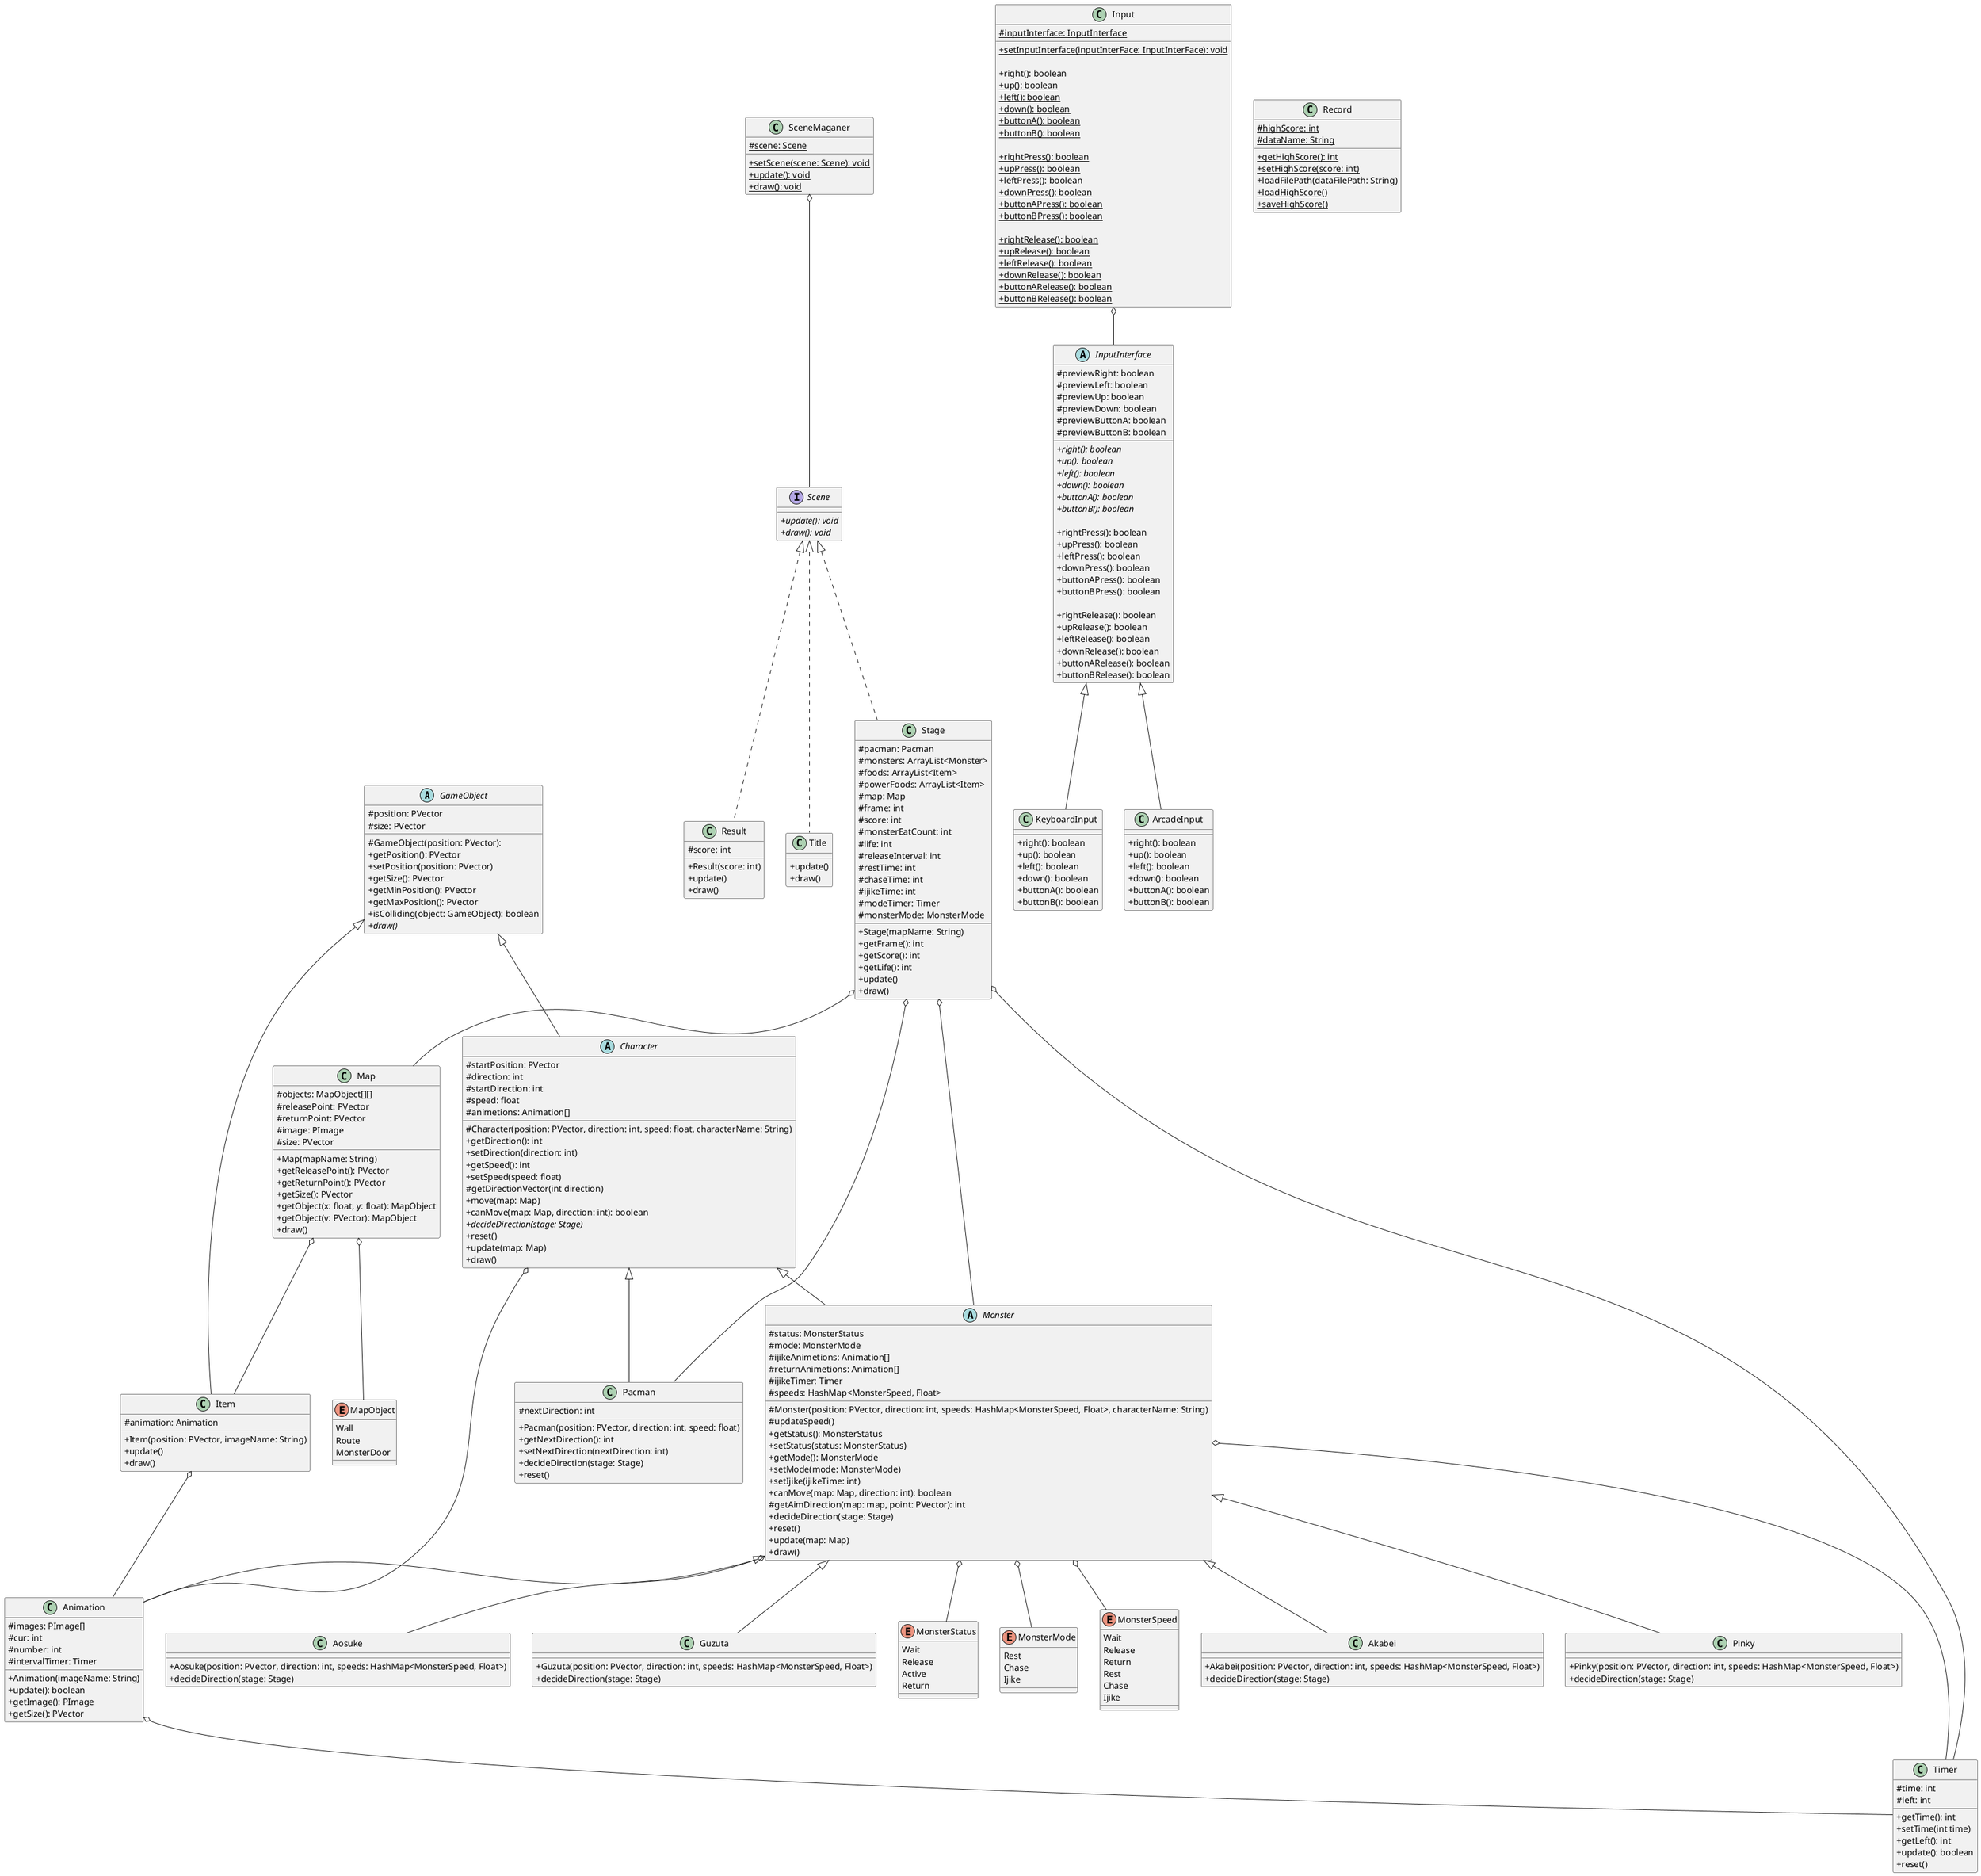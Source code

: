@startuml pacman

skinparam Shadowing false
skinparam classAttributeIconSize 0

GameObject <|-- Character
GameObject <|-- Item

Character <|-- Pacman
Character <|-- Monster
Character o-- Animation

Monster <|-- Akabei
Monster <|-- Pinky
Monster <|-- Aosuke
Monster <|-- Guzuta
Monster o-- MonsterStatus
Monster o-- MonsterMode
Monster o-- MonsterSpeed
Monster o-- Animation
Monster o-- Timer

Map o-- Item
Map o-- MapObject

Item o-- Animation

Animation o-- Timer

SceneMaganer o-- Scene
Scene <|.. Title
Scene <|.. Stage
Scene <|.. Result

Stage o-- Pacman
Stage o-- Monster
Stage o-- Map
Stage o-- Timer

Input o-- InputInterface
InputInterface <|-- KeyboardInput
InputInterface <|-- ArcadeInput

abstract class GameObject {
    # position: PVector
    # size: PVector

    # GameObject(position: PVector):
    + getPosition(): PVector
    + setPosition(position: PVector)
    + getSize(): PVector
    + getMinPosition(): PVector
    + getMaxPosition(): PVector
    + isColliding(object: GameObject): boolean
    + {abstract} draw()
}

abstract class Character {
    # startPosition: PVector
    # direction: int
    # startDirection: int
    # speed: float
    # animetions: Animation[]

    # Character(position: PVector, direction: int, speed: float, characterName: String)
    + getDirection(): int
    + setDirection(direction: int)
    + getSpeed(): int
    + setSpeed(speed: float)
    # getDirectionVector(int direction)
    + move(map: Map)
    + canMove(map: Map, direction: int): boolean
    + {abstract} decideDirection(stage: Stage)
    + reset()
    + update(map: Map)
    + draw()
}

class Pacman {
    # nextDirection: int

    + Pacman(position: PVector, direction: int, speed: float)
    + getNextDirection(): int
    + setNextDirection(nextDirection: int)
    + decideDirection(stage: Stage)
    + reset()
}

abstract class Monster {
    # status: MonsterStatus
    # mode: MonsterMode
    # ijikeAnimetions: Animation[]
    # returnAnimetions: Animation[]
    # ijikeTimer: Timer
    # speeds: HashMap<MonsterSpeed, Float>

    # Monster(position: PVector, direction: int, speeds: HashMap<MonsterSpeed, Float>, characterName: String)
    # updateSpeed()
    + getStatus(): MonsterStatus
    + setStatus(status: MonsterStatus)
    + getMode(): MonsterMode
    + setMode(mode: MonsterMode)
    + setIjike(ijikeTime: int)
    + canMove(map: Map, direction: int): boolean
    # getAimDirection(map: map, point: PVector): int
    + decideDirection(stage: Stage)
    + reset()
    + update(map: Map)
    + draw()
}

enum MonsterStatus {
    Wait
    Release
    Active
    Return
}

enum MonsterMode {
    Rest
    Chase
    Ijike
}

enum MonsterSpeed {
    Wait
    Release
    Return
    Rest
    Chase
    Ijike
}

class Akabei {
    + Akabei(position: PVector, direction: int, speeds: HashMap<MonsterSpeed, Float>)
    + decideDirection(stage: Stage)
}

class Pinky {
    + Pinky(position: PVector, direction: int, speeds: HashMap<MonsterSpeed, Float>)
    + decideDirection(stage: Stage)
}

class Aosuke {
    + Aosuke(position: PVector, direction: int, speeds: HashMap<MonsterSpeed, Float>)
    + decideDirection(stage: Stage)
}

class Guzuta {
    + Guzuta(position: PVector, direction: int, speeds: HashMap<MonsterSpeed, Float>)
    + decideDirection(stage: Stage)
}

class Map {
    # objects: MapObject[][]
    # releasePoint: PVector
    # returnPoint: PVector
    # image: PImage
    # size: PVector

    + Map(mapName: String)
    + getReleasePoint(): PVector
    + getReturnPoint(): PVector
    + getSize(): PVector
    + getObject(x: float, y: float): MapObject
    + getObject(v: PVector): MapObject
    + draw()
}

enum MapObject {
    Wall
    Route
    MonsterDoor
}

class Item {
    # animation: Animation

    + Item(position: PVector, imageName: String)
    + update()
    + draw()
}

class Animation {
    # images: PImage[]
    # cur: int
    # number: int
    # intervalTimer: Timer

    + Animation(imageName: String)
    + update(): boolean
    + getImage(): PImage
    + getSize(): PVector
}

class Timer {
    # time: int
    # left: int

    + getTime(): int
    + setTime(int time)
    + getLeft(): int
    + update(): boolean
    + reset()
}

interface Scene {
    + {abstract} update(): void
    + {abstract} draw(): void
}

class SceneMaganer {
    # {static} scene: Scene

    + {static} setScene(scene: Scene): void
    + {static} update(): void
    + {static} draw(): void
}

class Stage {
    # pacman: Pacman
    # monsters: ArrayList<Monster>
    # foods: ArrayList<Item>
    # powerFoods: ArrayList<Item>
    # map: Map
    # frame: int
    # score: int
    # monsterEatCount: int
    # life: int
    # releaseInterval: int
    # restTime: int
    # chaseTime: int
    # ijikeTime: int
    # modeTimer: Timer
    # monsterMode: MonsterMode

    + Stage(mapName: String)
    + getFrame(): int
    + getScore(): int
    + getLife(): int
    + update()
    + draw()
}

class Title {
    + update()
    + draw()
}

class Result {
    # score: int

    + Result(score: int)
    + update()
    + draw()
}

abstract class InputInterface {
    # previewRight: boolean
    # previewLeft: boolean
    # previewUp: boolean
    # previewDown: boolean
    # previewButtonA: boolean
    # previewButtonB: boolean

    + {abstract} right(): boolean
    + {abstract} up(): boolean
    + {abstract} left(): boolean
    + {abstract} down(): boolean
    + {abstract} buttonA(): boolean
    + {abstract} buttonB(): boolean

    + rightPress(): boolean
    + upPress(): boolean
    + leftPress(): boolean
    + downPress(): boolean
    + buttonAPress(): boolean
    + buttonBPress(): boolean

    + rightRelease(): boolean
    + upRelease(): boolean
    + leftRelease(): boolean
    + downRelease(): boolean
    + buttonARelease(): boolean
    + buttonBRelease(): boolean
}

class KeyboardInput {
    + right(): boolean
    + up(): boolean
    + left(): boolean
    + down(): boolean
    + buttonA(): boolean
    + buttonB(): boolean
}

class ArcadeInput {
    + right(): boolean
    + up(): boolean
    + left(): boolean
    + down(): boolean
    + buttonA(): boolean
    + buttonB(): boolean
}

class Input {
    # {static} inputInterface: InputInterface

    + {static} setInputInterface(inputInterFace: InputInterFace): void

    + {static} right(): boolean
    + {static} up(): boolean
    + {static} left(): boolean
    + {static} down(): boolean
    + {static} buttonA(): boolean
    + {static} buttonB(): boolean

    + {static} rightPress(): boolean
    + {static} upPress(): boolean
    + {static} leftPress(): boolean
    + {static} downPress(): boolean
    + {static} buttonAPress(): boolean
    + {static} buttonBPress(): boolean

    + {static} rightRelease(): boolean
    + {static} upRelease(): boolean
    + {static} leftRelease(): boolean
    + {static} downRelease(): boolean
    + {static} buttonARelease(): boolean
    + {static} buttonBRelease(): boolean
}

class Record {
    # {static} highScore: int
    # {static} dataName: String

    + {static} getHighScore(): int
    + {static} setHighScore(score: int)
    + {static} loadFilePath(dataFilePath: String)
    + {static} loadHighScore()
    + {static} saveHighScore()
}

@enduml
